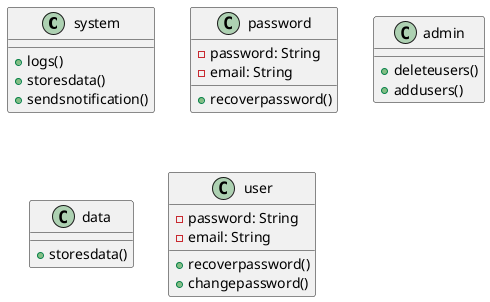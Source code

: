 @startuml

'Classes:
'-------------

class system {
  + logs()
  + storesdata()
  + sendsnotification()
} 

class password {
  - password: String
  - email: String
  + recoverpassword()
} 

class admin {
  + deleteusers()
  + addusers()
} 

class data {
  + storesdata()
} 

class user {
  - password: String
  - email: String
  + recoverpassword()
  + changepassword()
} 

'Associations:
'-------------


@enduml 
